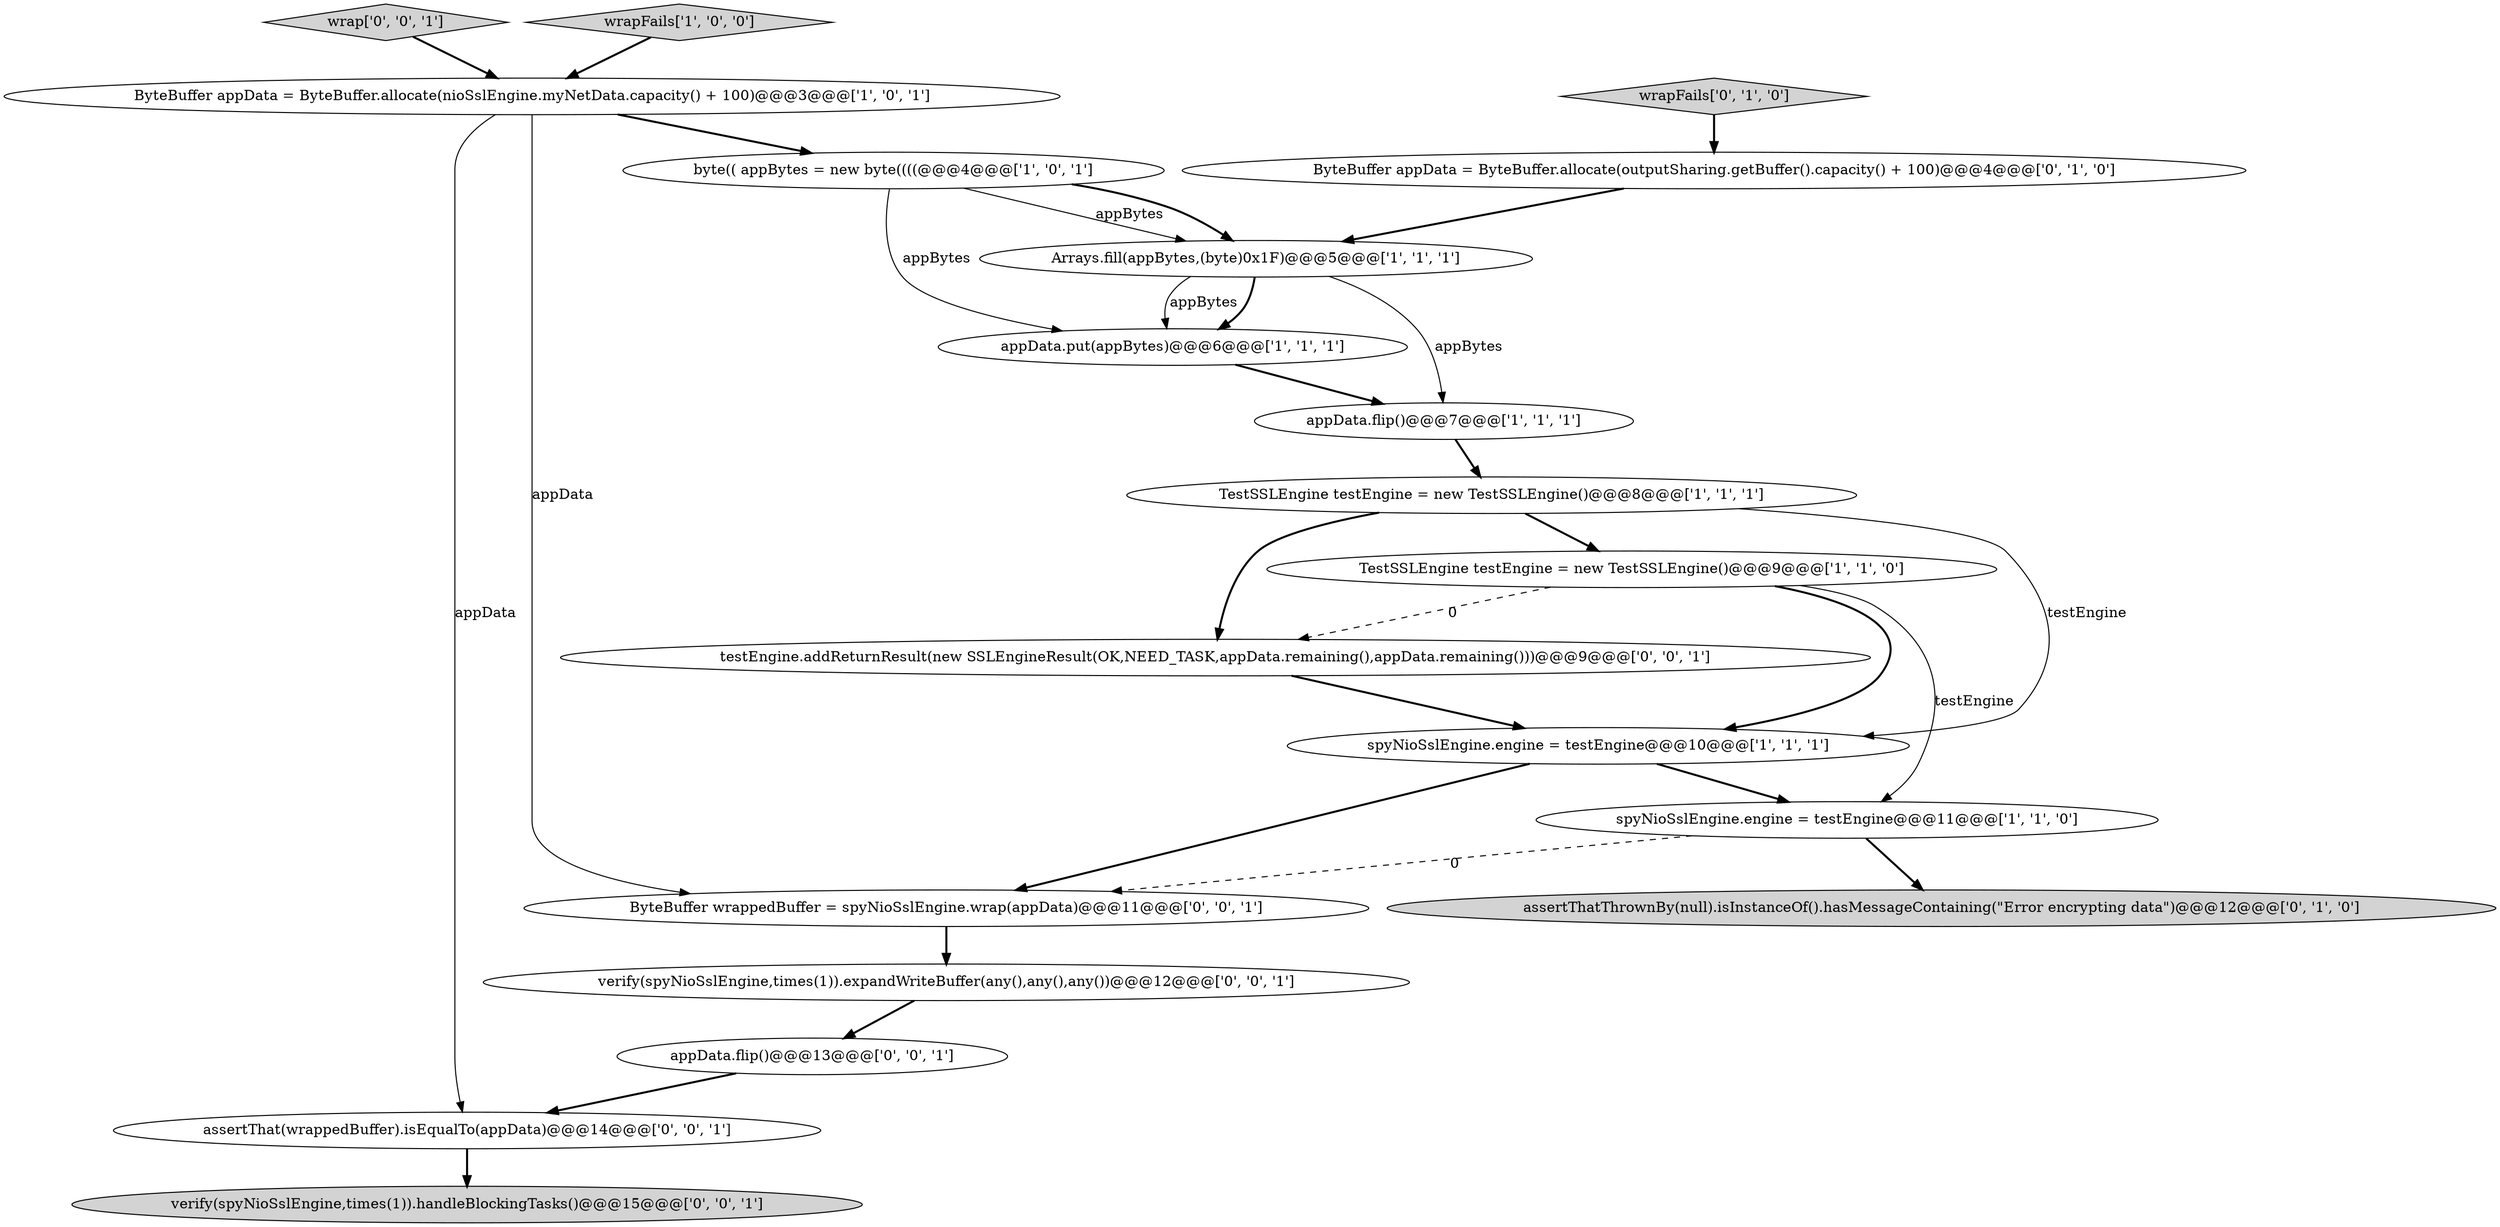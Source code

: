 digraph {
17 [style = filled, label = "verify(spyNioSslEngine,times(1)).expandWriteBuffer(any(),any(),any())@@@12@@@['0', '0', '1']", fillcolor = white, shape = ellipse image = "AAA0AAABBB3BBB"];
11 [style = filled, label = "ByteBuffer appData = ByteBuffer.allocate(outputSharing.getBuffer().capacity() + 100)@@@4@@@['0', '1', '0']", fillcolor = white, shape = ellipse image = "AAA1AAABBB2BBB"];
5 [style = filled, label = "TestSSLEngine testEngine = new TestSSLEngine()@@@9@@@['1', '1', '0']", fillcolor = white, shape = ellipse image = "AAA0AAABBB1BBB"];
7 [style = filled, label = "Arrays.fill(appBytes,(byte)0x1F)@@@5@@@['1', '1', '1']", fillcolor = white, shape = ellipse image = "AAA0AAABBB1BBB"];
4 [style = filled, label = "spyNioSslEngine.engine = testEngine@@@11@@@['1', '1', '0']", fillcolor = white, shape = ellipse image = "AAA0AAABBB1BBB"];
16 [style = filled, label = "assertThat(wrappedBuffer).isEqualTo(appData)@@@14@@@['0', '0', '1']", fillcolor = white, shape = ellipse image = "AAA0AAABBB3BBB"];
3 [style = filled, label = "ByteBuffer appData = ByteBuffer.allocate(nioSslEngine.myNetData.capacity() + 100)@@@3@@@['1', '0', '1']", fillcolor = white, shape = ellipse image = "AAA0AAABBB1BBB"];
2 [style = filled, label = "byte(( appBytes = new byte((((@@@4@@@['1', '0', '1']", fillcolor = white, shape = ellipse image = "AAA0AAABBB1BBB"];
19 [style = filled, label = "verify(spyNioSslEngine,times(1)).handleBlockingTasks()@@@15@@@['0', '0', '1']", fillcolor = lightgray, shape = ellipse image = "AAA0AAABBB3BBB"];
18 [style = filled, label = "appData.flip()@@@13@@@['0', '0', '1']", fillcolor = white, shape = ellipse image = "AAA0AAABBB3BBB"];
8 [style = filled, label = "TestSSLEngine testEngine = new TestSSLEngine()@@@8@@@['1', '1', '1']", fillcolor = white, shape = ellipse image = "AAA0AAABBB1BBB"];
12 [style = filled, label = "wrapFails['0', '1', '0']", fillcolor = lightgray, shape = diamond image = "AAA0AAABBB2BBB"];
14 [style = filled, label = "wrap['0', '0', '1']", fillcolor = lightgray, shape = diamond image = "AAA0AAABBB3BBB"];
9 [style = filled, label = "appData.put(appBytes)@@@6@@@['1', '1', '1']", fillcolor = white, shape = ellipse image = "AAA0AAABBB1BBB"];
15 [style = filled, label = "testEngine.addReturnResult(new SSLEngineResult(OK,NEED_TASK,appData.remaining(),appData.remaining()))@@@9@@@['0', '0', '1']", fillcolor = white, shape = ellipse image = "AAA0AAABBB3BBB"];
1 [style = filled, label = "spyNioSslEngine.engine = testEngine@@@10@@@['1', '1', '1']", fillcolor = white, shape = ellipse image = "AAA0AAABBB1BBB"];
6 [style = filled, label = "wrapFails['1', '0', '0']", fillcolor = lightgray, shape = diamond image = "AAA0AAABBB1BBB"];
13 [style = filled, label = "ByteBuffer wrappedBuffer = spyNioSslEngine.wrap(appData)@@@11@@@['0', '0', '1']", fillcolor = white, shape = ellipse image = "AAA0AAABBB3BBB"];
0 [style = filled, label = "appData.flip()@@@7@@@['1', '1', '1']", fillcolor = white, shape = ellipse image = "AAA0AAABBB1BBB"];
10 [style = filled, label = "assertThatThrownBy(null).isInstanceOf().hasMessageContaining(\"Error encrypting data\")@@@12@@@['0', '1', '0']", fillcolor = lightgray, shape = ellipse image = "AAA0AAABBB2BBB"];
5->4 [style = solid, label="testEngine"];
2->7 [style = solid, label="appBytes"];
15->1 [style = bold, label=""];
14->3 [style = bold, label=""];
8->5 [style = bold, label=""];
8->1 [style = solid, label="testEngine"];
3->2 [style = bold, label=""];
2->7 [style = bold, label=""];
3->13 [style = solid, label="appData"];
13->17 [style = bold, label=""];
7->9 [style = bold, label=""];
2->9 [style = solid, label="appBytes"];
5->1 [style = bold, label=""];
16->19 [style = bold, label=""];
3->16 [style = solid, label="appData"];
0->8 [style = bold, label=""];
9->0 [style = bold, label=""];
11->7 [style = bold, label=""];
6->3 [style = bold, label=""];
18->16 [style = bold, label=""];
7->0 [style = solid, label="appBytes"];
1->4 [style = bold, label=""];
4->10 [style = bold, label=""];
4->13 [style = dashed, label="0"];
12->11 [style = bold, label=""];
7->9 [style = solid, label="appBytes"];
5->15 [style = dashed, label="0"];
8->15 [style = bold, label=""];
1->13 [style = bold, label=""];
17->18 [style = bold, label=""];
}
